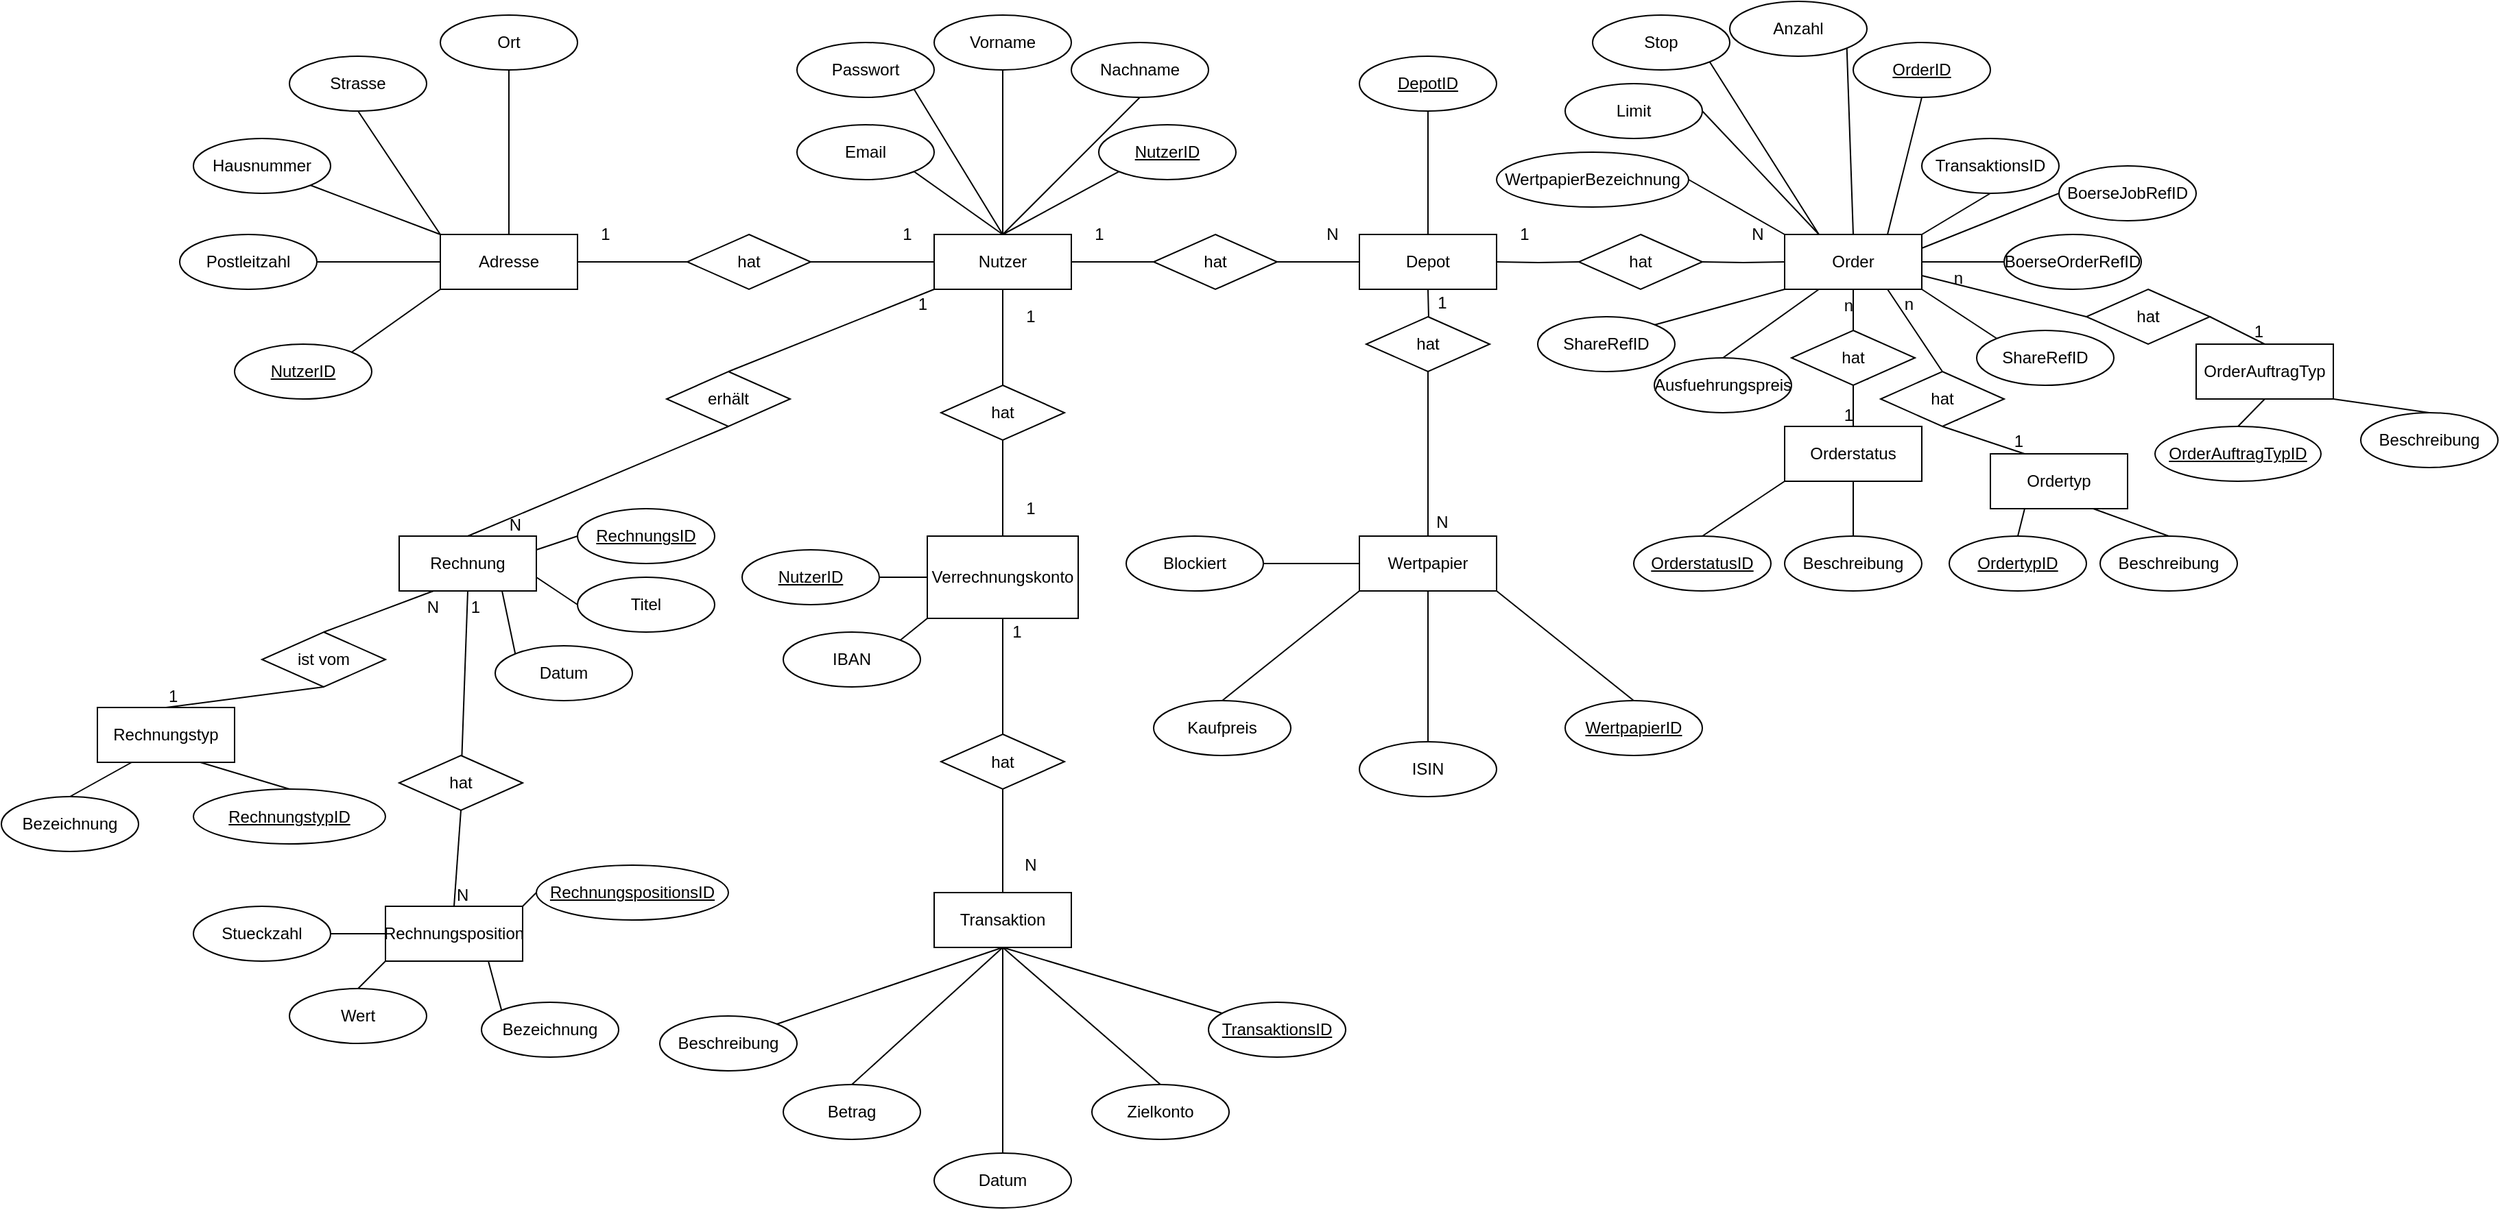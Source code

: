 <mxfile version="14.5.1" type="device"><diagram id="z1TaLhiYd2x2VahCytOp" name="Seite-2"><mxGraphModel dx="1933" dy="997" grid="1" gridSize="10" guides="1" tooltips="1" connect="1" arrows="1" fold="1" page="1" pageScale="1" pageWidth="827" pageHeight="1169" math="0" shadow="0"><root><mxCell id="-Gpl_r-SFpF1jSAS82y7-0"/><mxCell id="-Gpl_r-SFpF1jSAS82y7-1" parent="-Gpl_r-SFpF1jSAS82y7-0"/><mxCell id="-Gpl_r-SFpF1jSAS82y7-18" style="edgeStyle=orthogonalEdgeStyle;rounded=0;orthogonalLoop=1;jettySize=auto;html=1;entryX=1;entryY=0.5;entryDx=0;entryDy=0;endArrow=none;endFill=0;" parent="-Gpl_r-SFpF1jSAS82y7-1" source="-Gpl_r-SFpF1jSAS82y7-2" target="-Gpl_r-SFpF1jSAS82y7-16" edge="1"><mxGeometry relative="1" as="geometry"/></mxCell><mxCell id="-Gpl_r-SFpF1jSAS82y7-30" style="edgeStyle=orthogonalEdgeStyle;rounded=0;orthogonalLoop=1;jettySize=auto;html=1;entryX=0;entryY=0.5;entryDx=0;entryDy=0;endArrow=none;endFill=0;" parent="-Gpl_r-SFpF1jSAS82y7-1" source="-Gpl_r-SFpF1jSAS82y7-2" target="-Gpl_r-SFpF1jSAS82y7-24" edge="1"><mxGeometry relative="1" as="geometry"/></mxCell><mxCell id="-Gpl_r-SFpF1jSAS82y7-46" style="edgeStyle=orthogonalEdgeStyle;rounded=0;orthogonalLoop=1;jettySize=auto;html=1;endArrow=none;endFill=0;" parent="-Gpl_r-SFpF1jSAS82y7-1" source="-Gpl_r-SFpF1jSAS82y7-2" target="-Gpl_r-SFpF1jSAS82y7-45" edge="1"><mxGeometry relative="1" as="geometry"/></mxCell><mxCell id="-Gpl_r-SFpF1jSAS82y7-2" value="Nutzer" style="whiteSpace=wrap;html=1;align=center;" parent="-Gpl_r-SFpF1jSAS82y7-1" vertex="1"><mxGeometry x="230" y="200" width="100" height="40" as="geometry"/></mxCell><mxCell id="-Gpl_r-SFpF1jSAS82y7-3" value="Nachname" style="ellipse;whiteSpace=wrap;html=1;align=center;" parent="-Gpl_r-SFpF1jSAS82y7-1" vertex="1"><mxGeometry x="330" y="60" width="100" height="40" as="geometry"/></mxCell><mxCell id="-Gpl_r-SFpF1jSAS82y7-4" value="Vorname" style="ellipse;whiteSpace=wrap;html=1;align=center;" parent="-Gpl_r-SFpF1jSAS82y7-1" vertex="1"><mxGeometry x="230" y="40" width="100" height="40" as="geometry"/></mxCell><mxCell id="-Gpl_r-SFpF1jSAS82y7-17" value="" style="edgeStyle=orthogonalEdgeStyle;rounded=0;orthogonalLoop=1;jettySize=auto;html=1;endArrow=none;endFill=0;" parent="-Gpl_r-SFpF1jSAS82y7-1" source="-Gpl_r-SFpF1jSAS82y7-5" target="-Gpl_r-SFpF1jSAS82y7-16" edge="1"><mxGeometry relative="1" as="geometry"/></mxCell><mxCell id="-Gpl_r-SFpF1jSAS82y7-5" value="Adresse" style="whiteSpace=wrap;html=1;align=center;" parent="-Gpl_r-SFpF1jSAS82y7-1" vertex="1"><mxGeometry x="-130" y="200" width="100" height="40" as="geometry"/></mxCell><mxCell id="-Gpl_r-SFpF1jSAS82y7-6" value="Ort" style="ellipse;whiteSpace=wrap;html=1;align=center;" parent="-Gpl_r-SFpF1jSAS82y7-1" vertex="1"><mxGeometry x="-130" y="40" width="100" height="40" as="geometry"/></mxCell><mxCell id="-Gpl_r-SFpF1jSAS82y7-7" value="Strasse" style="ellipse;whiteSpace=wrap;html=1;align=center;" parent="-Gpl_r-SFpF1jSAS82y7-1" vertex="1"><mxGeometry x="-240" y="70" width="100" height="40" as="geometry"/></mxCell><mxCell id="-Gpl_r-SFpF1jSAS82y7-8" value="Hausnummer" style="ellipse;whiteSpace=wrap;html=1;align=center;" parent="-Gpl_r-SFpF1jSAS82y7-1" vertex="1"><mxGeometry x="-310" y="130" width="100" height="40" as="geometry"/></mxCell><mxCell id="-Gpl_r-SFpF1jSAS82y7-9" value="Postleitzahl" style="ellipse;whiteSpace=wrap;html=1;align=center;" parent="-Gpl_r-SFpF1jSAS82y7-1" vertex="1"><mxGeometry x="-320" y="200" width="100" height="40" as="geometry"/></mxCell><mxCell id="-Gpl_r-SFpF1jSAS82y7-16" value="hat" style="shape=rhombus;perimeter=rhombusPerimeter;whiteSpace=wrap;html=1;align=center;" parent="-Gpl_r-SFpF1jSAS82y7-1" vertex="1"><mxGeometry x="50" y="200" width="90" height="40" as="geometry"/></mxCell><mxCell id="-Gpl_r-SFpF1jSAS82y7-20" value="1" style="text;html=1;align=center;verticalAlign=middle;resizable=0;points=[];autosize=1;" parent="-Gpl_r-SFpF1jSAS82y7-1" vertex="1"><mxGeometry x="-20" y="190" width="20" height="20" as="geometry"/></mxCell><mxCell id="-Gpl_r-SFpF1jSAS82y7-22" value="1" style="text;html=1;align=center;verticalAlign=middle;resizable=0;points=[];autosize=1;" parent="-Gpl_r-SFpF1jSAS82y7-1" vertex="1"><mxGeometry x="200" y="190" width="20" height="20" as="geometry"/></mxCell><mxCell id="-Gpl_r-SFpF1jSAS82y7-26" style="edgeStyle=orthogonalEdgeStyle;rounded=0;orthogonalLoop=1;jettySize=auto;html=1;entryX=1;entryY=0.5;entryDx=0;entryDy=0;endArrow=none;endFill=0;" parent="-Gpl_r-SFpF1jSAS82y7-1" source="-Gpl_r-SFpF1jSAS82y7-23" target="-Gpl_r-SFpF1jSAS82y7-24" edge="1"><mxGeometry relative="1" as="geometry"/></mxCell><mxCell id="-Gpl_r-SFpF1jSAS82y7-23" value="Depot" style="whiteSpace=wrap;html=1;align=center;" parent="-Gpl_r-SFpF1jSAS82y7-1" vertex="1"><mxGeometry x="540" y="200" width="100" height="40" as="geometry"/></mxCell><mxCell id="-Gpl_r-SFpF1jSAS82y7-24" value="hat" style="shape=rhombus;perimeter=rhombusPerimeter;whiteSpace=wrap;html=1;align=center;" parent="-Gpl_r-SFpF1jSAS82y7-1" vertex="1"><mxGeometry x="390" y="200" width="90" height="40" as="geometry"/></mxCell><mxCell id="-Gpl_r-SFpF1jSAS82y7-27" value="1" style="text;html=1;align=center;verticalAlign=middle;resizable=0;points=[];autosize=1;" parent="-Gpl_r-SFpF1jSAS82y7-1" vertex="1"><mxGeometry x="340" y="190" width="20" height="20" as="geometry"/></mxCell><mxCell id="-Gpl_r-SFpF1jSAS82y7-29" value="N" style="text;html=1;align=center;verticalAlign=middle;resizable=0;points=[];autosize=1;" parent="-Gpl_r-SFpF1jSAS82y7-1" vertex="1"><mxGeometry x="510" y="190" width="20" height="20" as="geometry"/></mxCell><mxCell id="-Gpl_r-SFpF1jSAS82y7-33" value="Wertpapier" style="whiteSpace=wrap;html=1;align=center;" parent="-Gpl_r-SFpF1jSAS82y7-1" vertex="1"><mxGeometry x="540" y="420" width="100" height="40" as="geometry"/></mxCell><mxCell id="-Gpl_r-SFpF1jSAS82y7-39" value="ISIN" style="ellipse;whiteSpace=wrap;html=1;align=center;" parent="-Gpl_r-SFpF1jSAS82y7-1" vertex="1"><mxGeometry x="540" y="570" width="100" height="40" as="geometry"/></mxCell><mxCell id="-Gpl_r-SFpF1jSAS82y7-47" style="edgeStyle=orthogonalEdgeStyle;rounded=0;orthogonalLoop=1;jettySize=auto;html=1;entryX=0.5;entryY=1;entryDx=0;entryDy=0;endArrow=none;endFill=0;" parent="-Gpl_r-SFpF1jSAS82y7-1" source="-Gpl_r-SFpF1jSAS82y7-44" target="-Gpl_r-SFpF1jSAS82y7-45" edge="1"><mxGeometry relative="1" as="geometry"/></mxCell><mxCell id="-Gpl_r-SFpF1jSAS82y7-58" style="edgeStyle=orthogonalEdgeStyle;rounded=0;orthogonalLoop=1;jettySize=auto;html=1;entryX=0.5;entryY=0;entryDx=0;entryDy=0;endArrow=none;endFill=0;" parent="-Gpl_r-SFpF1jSAS82y7-1" source="-Gpl_r-SFpF1jSAS82y7-44" target="-Gpl_r-SFpF1jSAS82y7-56" edge="1"><mxGeometry relative="1" as="geometry"/></mxCell><mxCell id="-Gpl_r-SFpF1jSAS82y7-44" value="Verrechnungskonto" style="whiteSpace=wrap;html=1;align=center;" parent="-Gpl_r-SFpF1jSAS82y7-1" vertex="1"><mxGeometry x="225" y="420" width="110" height="60" as="geometry"/></mxCell><mxCell id="-Gpl_r-SFpF1jSAS82y7-45" value="hat" style="shape=rhombus;perimeter=rhombusPerimeter;whiteSpace=wrap;html=1;align=center;" parent="-Gpl_r-SFpF1jSAS82y7-1" vertex="1"><mxGeometry x="235" y="310" width="90" height="40" as="geometry"/></mxCell><mxCell id="-Gpl_r-SFpF1jSAS82y7-48" value="1" style="text;html=1;align=center;verticalAlign=middle;resizable=0;points=[];autosize=1;" parent="-Gpl_r-SFpF1jSAS82y7-1" vertex="1"><mxGeometry x="290" y="250" width="20" height="20" as="geometry"/></mxCell><mxCell id="-Gpl_r-SFpF1jSAS82y7-49" value="1" style="text;html=1;align=center;verticalAlign=middle;resizable=0;points=[];autosize=1;" parent="-Gpl_r-SFpF1jSAS82y7-1" vertex="1"><mxGeometry x="290" y="390" width="20" height="20" as="geometry"/></mxCell><mxCell id="-Gpl_r-SFpF1jSAS82y7-59" style="edgeStyle=orthogonalEdgeStyle;rounded=0;orthogonalLoop=1;jettySize=auto;html=1;entryX=0.5;entryY=1;entryDx=0;entryDy=0;endArrow=none;endFill=0;" parent="-Gpl_r-SFpF1jSAS82y7-1" source="-Gpl_r-SFpF1jSAS82y7-55" target="-Gpl_r-SFpF1jSAS82y7-56" edge="1"><mxGeometry relative="1" as="geometry"/></mxCell><mxCell id="-Gpl_r-SFpF1jSAS82y7-55" value="Transaktion" style="whiteSpace=wrap;html=1;align=center;" parent="-Gpl_r-SFpF1jSAS82y7-1" vertex="1"><mxGeometry x="230" y="680" width="100" height="40" as="geometry"/></mxCell><mxCell id="-Gpl_r-SFpF1jSAS82y7-56" value="hat" style="shape=rhombus;perimeter=rhombusPerimeter;whiteSpace=wrap;html=1;align=center;" parent="-Gpl_r-SFpF1jSAS82y7-1" vertex="1"><mxGeometry x="235" y="564.5" width="90" height="40" as="geometry"/></mxCell><mxCell id="-Gpl_r-SFpF1jSAS82y7-60" value="1" style="text;html=1;align=center;verticalAlign=middle;resizable=0;points=[];autosize=1;" parent="-Gpl_r-SFpF1jSAS82y7-1" vertex="1"><mxGeometry x="280" y="480" width="20" height="20" as="geometry"/></mxCell><mxCell id="-Gpl_r-SFpF1jSAS82y7-61" value="N" style="text;html=1;align=center;verticalAlign=middle;resizable=0;points=[];autosize=1;" parent="-Gpl_r-SFpF1jSAS82y7-1" vertex="1"><mxGeometry x="290" y="650" width="20" height="20" as="geometry"/></mxCell><mxCell id="-Gpl_r-SFpF1jSAS82y7-62" value="Betrag" style="ellipse;whiteSpace=wrap;html=1;align=center;" parent="-Gpl_r-SFpF1jSAS82y7-1" vertex="1"><mxGeometry x="120" y="820" width="100" height="40" as="geometry"/></mxCell><mxCell id="-Gpl_r-SFpF1jSAS82y7-63" value="Datum" style="ellipse;whiteSpace=wrap;html=1;align=center;" parent="-Gpl_r-SFpF1jSAS82y7-1" vertex="1"><mxGeometry x="230" y="870" width="100" height="40" as="geometry"/></mxCell><mxCell id="-Gpl_r-SFpF1jSAS82y7-64" value="Zielkonto" style="ellipse;whiteSpace=wrap;html=1;align=center;" parent="-Gpl_r-SFpF1jSAS82y7-1" vertex="1"><mxGeometry x="345" y="820" width="100" height="40" as="geometry"/></mxCell><mxCell id="-Gpl_r-SFpF1jSAS82y7-65" value="Beschreibung" style="ellipse;whiteSpace=wrap;html=1;align=center;" parent="-Gpl_r-SFpF1jSAS82y7-1" vertex="1"><mxGeometry x="30" y="770" width="100" height="40" as="geometry"/></mxCell><mxCell id="-Gpl_r-SFpF1jSAS82y7-70" value="NutzerID" style="ellipse;whiteSpace=wrap;html=1;align=center;fontStyle=4;" parent="-Gpl_r-SFpF1jSAS82y7-1" vertex="1"><mxGeometry x="-280" y="280" width="100" height="40" as="geometry"/></mxCell><mxCell id="-Gpl_r-SFpF1jSAS82y7-72" value="NutzerID" style="ellipse;whiteSpace=wrap;html=1;align=center;fontStyle=4;" parent="-Gpl_r-SFpF1jSAS82y7-1" vertex="1"><mxGeometry x="350" y="120" width="100" height="40" as="geometry"/></mxCell><mxCell id="-Gpl_r-SFpF1jSAS82y7-74" value="DepotID" style="ellipse;whiteSpace=wrap;html=1;align=center;fontStyle=4;" parent="-Gpl_r-SFpF1jSAS82y7-1" vertex="1"><mxGeometry x="540" y="70" width="100" height="40" as="geometry"/></mxCell><mxCell id="-Gpl_r-SFpF1jSAS82y7-77" value="WertpapierID" style="ellipse;whiteSpace=wrap;html=1;align=center;fontStyle=4;" parent="-Gpl_r-SFpF1jSAS82y7-1" vertex="1"><mxGeometry x="690" y="540" width="100" height="40" as="geometry"/></mxCell><mxCell id="-Gpl_r-SFpF1jSAS82y7-80" value="NutzerID" style="ellipse;whiteSpace=wrap;html=1;align=center;fontStyle=4;" parent="-Gpl_r-SFpF1jSAS82y7-1" vertex="1"><mxGeometry x="90" y="430" width="100" height="40" as="geometry"/></mxCell><mxCell id="-Gpl_r-SFpF1jSAS82y7-82" value="TransaktionsID" style="ellipse;whiteSpace=wrap;html=1;align=center;fontStyle=4;" parent="-Gpl_r-SFpF1jSAS82y7-1" vertex="1"><mxGeometry x="430" y="760" width="100" height="40" as="geometry"/></mxCell><mxCell id="-Gpl_r-SFpF1jSAS82y7-85" value="" style="endArrow=none;html=1;entryX=0.5;entryY=1;entryDx=0;entryDy=0;exitX=0.5;exitY=0;exitDx=0;exitDy=0;" parent="-Gpl_r-SFpF1jSAS82y7-1" source="-Gpl_r-SFpF1jSAS82y7-5" target="-Gpl_r-SFpF1jSAS82y7-6" edge="1"><mxGeometry width="50" height="50" relative="1" as="geometry"><mxPoint x="-100" y="160" as="sourcePoint"/><mxPoint x="-50" y="110" as="targetPoint"/></mxGeometry></mxCell><mxCell id="-Gpl_r-SFpF1jSAS82y7-86" value="" style="endArrow=none;html=1;entryX=0.5;entryY=1;entryDx=0;entryDy=0;exitX=0;exitY=0;exitDx=0;exitDy=0;" parent="-Gpl_r-SFpF1jSAS82y7-1" source="-Gpl_r-SFpF1jSAS82y7-5" target="-Gpl_r-SFpF1jSAS82y7-7" edge="1"><mxGeometry width="50" height="50" relative="1" as="geometry"><mxPoint x="-160" y="250" as="sourcePoint"/><mxPoint x="-160" y="130" as="targetPoint"/></mxGeometry></mxCell><mxCell id="-Gpl_r-SFpF1jSAS82y7-87" value="" style="endArrow=none;html=1;entryX=1;entryY=1;entryDx=0;entryDy=0;exitX=0;exitY=0;exitDx=0;exitDy=0;" parent="-Gpl_r-SFpF1jSAS82y7-1" source="-Gpl_r-SFpF1jSAS82y7-5" target="-Gpl_r-SFpF1jSAS82y7-8" edge="1"><mxGeometry width="50" height="50" relative="1" as="geometry"><mxPoint x="-60" y="220" as="sourcePoint"/><mxPoint x="-60" y="100" as="targetPoint"/></mxGeometry></mxCell><mxCell id="-Gpl_r-SFpF1jSAS82y7-88" value="" style="endArrow=none;html=1;entryX=1;entryY=0.5;entryDx=0;entryDy=0;exitX=0;exitY=0.5;exitDx=0;exitDy=0;" parent="-Gpl_r-SFpF1jSAS82y7-1" source="-Gpl_r-SFpF1jSAS82y7-5" target="-Gpl_r-SFpF1jSAS82y7-9" edge="1"><mxGeometry width="50" height="50" relative="1" as="geometry"><mxPoint x="-50" y="230" as="sourcePoint"/><mxPoint x="-50" y="110" as="targetPoint"/></mxGeometry></mxCell><mxCell id="-Gpl_r-SFpF1jSAS82y7-89" value="" style="endArrow=none;html=1;entryX=1;entryY=0;entryDx=0;entryDy=0;exitX=0;exitY=1;exitDx=0;exitDy=0;" parent="-Gpl_r-SFpF1jSAS82y7-1" source="-Gpl_r-SFpF1jSAS82y7-5" target="-Gpl_r-SFpF1jSAS82y7-70" edge="1"><mxGeometry width="50" height="50" relative="1" as="geometry"><mxPoint x="-40" y="240" as="sourcePoint"/><mxPoint x="-40" y="120" as="targetPoint"/></mxGeometry></mxCell><mxCell id="-Gpl_r-SFpF1jSAS82y7-90" value="" style="endArrow=none;html=1;entryX=0.5;entryY=1;entryDx=0;entryDy=0;exitX=0.5;exitY=0;exitDx=0;exitDy=0;" parent="-Gpl_r-SFpF1jSAS82y7-1" source="-Gpl_r-SFpF1jSAS82y7-2" target="-Gpl_r-SFpF1jSAS82y7-3" edge="1"><mxGeometry width="50" height="50" relative="1" as="geometry"><mxPoint x="250" y="180" as="sourcePoint"/><mxPoint x="289.41" y="150" as="targetPoint"/></mxGeometry></mxCell><mxCell id="-Gpl_r-SFpF1jSAS82y7-91" value="" style="endArrow=none;html=1;entryX=0;entryY=1;entryDx=0;entryDy=0;exitX=0.5;exitY=0;exitDx=0;exitDy=0;" parent="-Gpl_r-SFpF1jSAS82y7-1" source="-Gpl_r-SFpF1jSAS82y7-2" target="-Gpl_r-SFpF1jSAS82y7-72" edge="1"><mxGeometry width="50" height="50" relative="1" as="geometry"><mxPoint x="-20" y="260" as="sourcePoint"/><mxPoint x="-20" y="140" as="targetPoint"/></mxGeometry></mxCell><mxCell id="-Gpl_r-SFpF1jSAS82y7-92" value="" style="endArrow=none;html=1;entryX=0.5;entryY=1;entryDx=0;entryDy=0;exitX=0.5;exitY=0;exitDx=0;exitDy=0;" parent="-Gpl_r-SFpF1jSAS82y7-1" source="-Gpl_r-SFpF1jSAS82y7-2" target="-Gpl_r-SFpF1jSAS82y7-4" edge="1"><mxGeometry width="50" height="50" relative="1" as="geometry"><mxPoint x="-10" y="270" as="sourcePoint"/><mxPoint x="-10" y="150" as="targetPoint"/></mxGeometry></mxCell><mxCell id="-Gpl_r-SFpF1jSAS82y7-93" value="" style="endArrow=none;html=1;entryX=0.5;entryY=1;entryDx=0;entryDy=0;" parent="-Gpl_r-SFpF1jSAS82y7-1" source="-Gpl_r-SFpF1jSAS82y7-23" target="-Gpl_r-SFpF1jSAS82y7-74" edge="1"><mxGeometry width="50" height="50" relative="1" as="geometry"><mxPoint y="280" as="sourcePoint"/><mxPoint y="160" as="targetPoint"/></mxGeometry></mxCell><mxCell id="-Gpl_r-SFpF1jSAS82y7-94" value="" style="endArrow=none;html=1;entryX=1;entryY=0.5;entryDx=0;entryDy=0;exitX=0;exitY=0.5;exitDx=0;exitDy=0;" parent="-Gpl_r-SFpF1jSAS82y7-1" source="-Gpl_r-SFpF1jSAS82y7-44" target="-Gpl_r-SFpF1jSAS82y7-80" edge="1"><mxGeometry width="50" height="50" relative="1" as="geometry"><mxPoint x="10" y="290" as="sourcePoint"/><mxPoint x="10" y="170" as="targetPoint"/></mxGeometry></mxCell><mxCell id="-Gpl_r-SFpF1jSAS82y7-95" value="" style="endArrow=none;html=1;entryX=0.5;entryY=1;entryDx=0;entryDy=0;exitX=0.5;exitY=0;exitDx=0;exitDy=0;" parent="-Gpl_r-SFpF1jSAS82y7-1" source="-Gpl_r-SFpF1jSAS82y7-39" target="-Gpl_r-SFpF1jSAS82y7-33" edge="1"><mxGeometry width="50" height="50" relative="1" as="geometry"><mxPoint x="599.41" y="750" as="sourcePoint"/><mxPoint x="599.41" y="630" as="targetPoint"/></mxGeometry></mxCell><mxCell id="-Gpl_r-SFpF1jSAS82y7-96" value="" style="endArrow=none;html=1;entryX=1;entryY=1;entryDx=0;entryDy=0;exitX=0.5;exitY=0;exitDx=0;exitDy=0;" parent="-Gpl_r-SFpF1jSAS82y7-1" source="-Gpl_r-SFpF1jSAS82y7-77" target="-Gpl_r-SFpF1jSAS82y7-33" edge="1"><mxGeometry width="50" height="50" relative="1" as="geometry"><mxPoint x="505" y="540" as="sourcePoint"/><mxPoint x="600" y="470" as="targetPoint"/></mxGeometry></mxCell><mxCell id="-Gpl_r-SFpF1jSAS82y7-97" value="" style="endArrow=none;html=1;entryX=0.5;entryY=1;entryDx=0;entryDy=0;exitX=1;exitY=0;exitDx=0;exitDy=0;" parent="-Gpl_r-SFpF1jSAS82y7-1" source="-Gpl_r-SFpF1jSAS82y7-65" target="-Gpl_r-SFpF1jSAS82y7-55" edge="1"><mxGeometry width="50" height="50" relative="1" as="geometry"><mxPoint x="162.5" y="800" as="sourcePoint"/><mxPoint x="257.5" y="730" as="targetPoint"/></mxGeometry></mxCell><mxCell id="-Gpl_r-SFpF1jSAS82y7-98" value="" style="endArrow=none;html=1;entryX=0.5;entryY=1;entryDx=0;entryDy=0;exitX=0.5;exitY=0;exitDx=0;exitDy=0;" parent="-Gpl_r-SFpF1jSAS82y7-1" source="-Gpl_r-SFpF1jSAS82y7-62" target="-Gpl_r-SFpF1jSAS82y7-55" edge="1"><mxGeometry width="50" height="50" relative="1" as="geometry"><mxPoint x="125.146" y="785.774" as="sourcePoint"/><mxPoint x="265" y="730" as="targetPoint"/></mxGeometry></mxCell><mxCell id="-Gpl_r-SFpF1jSAS82y7-99" value="" style="endArrow=none;html=1;entryX=0.5;entryY=1;entryDx=0;entryDy=0;exitX=0.5;exitY=0;exitDx=0;exitDy=0;" parent="-Gpl_r-SFpF1jSAS82y7-1" source="-Gpl_r-SFpF1jSAS82y7-63" target="-Gpl_r-SFpF1jSAS82y7-55" edge="1"><mxGeometry width="50" height="50" relative="1" as="geometry"><mxPoint x="135.146" y="795.774" as="sourcePoint"/><mxPoint x="275" y="740" as="targetPoint"/></mxGeometry></mxCell><mxCell id="-Gpl_r-SFpF1jSAS82y7-100" value="" style="endArrow=none;html=1;entryX=0.5;entryY=1;entryDx=0;entryDy=0;exitX=0.5;exitY=0;exitDx=0;exitDy=0;" parent="-Gpl_r-SFpF1jSAS82y7-1" source="-Gpl_r-SFpF1jSAS82y7-64" target="-Gpl_r-SFpF1jSAS82y7-55" edge="1"><mxGeometry width="50" height="50" relative="1" as="geometry"><mxPoint x="145.146" y="805.774" as="sourcePoint"/><mxPoint x="285" y="750" as="targetPoint"/></mxGeometry></mxCell><mxCell id="-Gpl_r-SFpF1jSAS82y7-101" value="" style="endArrow=none;html=1;entryX=0.5;entryY=1;entryDx=0;entryDy=0;" parent="-Gpl_r-SFpF1jSAS82y7-1" source="-Gpl_r-SFpF1jSAS82y7-82" target="-Gpl_r-SFpF1jSAS82y7-55" edge="1"><mxGeometry width="50" height="50" relative="1" as="geometry"><mxPoint x="155.146" y="815.774" as="sourcePoint"/><mxPoint x="295" y="760" as="targetPoint"/></mxGeometry></mxCell><mxCell id="-Gpl_r-SFpF1jSAS82y7-103" value="Passwort" style="ellipse;whiteSpace=wrap;html=1;align=center;" parent="-Gpl_r-SFpF1jSAS82y7-1" vertex="1"><mxGeometry x="130" y="60" width="100" height="40" as="geometry"/></mxCell><mxCell id="-Gpl_r-SFpF1jSAS82y7-105" value="Email" style="ellipse;whiteSpace=wrap;html=1;align=center;" parent="-Gpl_r-SFpF1jSAS82y7-1" vertex="1"><mxGeometry x="130" y="120" width="100" height="40" as="geometry"/></mxCell><mxCell id="-Gpl_r-SFpF1jSAS82y7-106" value="" style="endArrow=none;html=1;entryX=1;entryY=1;entryDx=0;entryDy=0;exitX=0.5;exitY=0;exitDx=0;exitDy=0;" parent="-Gpl_r-SFpF1jSAS82y7-1" source="-Gpl_r-SFpF1jSAS82y7-2" target="-Gpl_r-SFpF1jSAS82y7-103" edge="1"><mxGeometry width="50" height="50" relative="1" as="geometry"><mxPoint x="290.0" y="210" as="sourcePoint"/><mxPoint x="260.0" y="100.0" as="targetPoint"/></mxGeometry></mxCell><mxCell id="-Gpl_r-SFpF1jSAS82y7-107" value="" style="endArrow=none;html=1;entryX=1;entryY=1;entryDx=0;entryDy=0;exitX=0.5;exitY=0;exitDx=0;exitDy=0;" parent="-Gpl_r-SFpF1jSAS82y7-1" source="-Gpl_r-SFpF1jSAS82y7-2" target="-Gpl_r-SFpF1jSAS82y7-105" edge="1"><mxGeometry width="50" height="50" relative="1" as="geometry"><mxPoint x="300.0" y="220" as="sourcePoint"/><mxPoint x="270.0" y="110.0" as="targetPoint"/></mxGeometry></mxCell><mxCell id="QxEyYghQcR16gTLxZDp6-0" value="IBAN" style="ellipse;whiteSpace=wrap;html=1;align=center;" parent="-Gpl_r-SFpF1jSAS82y7-1" vertex="1"><mxGeometry x="120" y="490" width="100" height="40" as="geometry"/></mxCell><mxCell id="QxEyYghQcR16gTLxZDp6-1" value="" style="endArrow=none;html=1;entryX=1;entryY=0;entryDx=0;entryDy=0;exitX=0;exitY=1;exitDx=0;exitDy=0;" parent="-Gpl_r-SFpF1jSAS82y7-1" source="-Gpl_r-SFpF1jSAS82y7-44" target="QxEyYghQcR16gTLxZDp6-0" edge="1"><mxGeometry width="50" height="50" relative="1" as="geometry"><mxPoint x="235" y="460" as="sourcePoint"/><mxPoint x="140" y="460" as="targetPoint"/></mxGeometry></mxCell><mxCell id="yHzfVJhEALBxC3SjpDPj-1" value="Kaufpreis" style="ellipse;whiteSpace=wrap;html=1;align=center;" parent="-Gpl_r-SFpF1jSAS82y7-1" vertex="1"><mxGeometry x="390" y="540" width="100" height="40" as="geometry"/></mxCell><mxCell id="yHzfVJhEALBxC3SjpDPj-2" value="" style="endArrow=none;html=1;entryX=0.5;entryY=0;entryDx=0;entryDy=0;exitX=0;exitY=1;exitDx=0;exitDy=0;" parent="-Gpl_r-SFpF1jSAS82y7-1" source="-Gpl_r-SFpF1jSAS82y7-33" target="yHzfVJhEALBxC3SjpDPj-1" edge="1"><mxGeometry width="50" height="50" relative="1" as="geometry"><mxPoint x="645" y="340" as="sourcePoint"/><mxPoint x="690" y="300" as="targetPoint"/></mxGeometry></mxCell><mxCell id="yHzfVJhEALBxC3SjpDPj-3" style="edgeStyle=orthogonalEdgeStyle;rounded=0;orthogonalLoop=1;jettySize=auto;html=1;endArrow=none;endFill=0;" parent="-Gpl_r-SFpF1jSAS82y7-1" target="yHzfVJhEALBxC3SjpDPj-5" edge="1"><mxGeometry relative="1" as="geometry"><mxPoint x="590" y="240" as="sourcePoint"/></mxGeometry></mxCell><mxCell id="yHzfVJhEALBxC3SjpDPj-4" style="edgeStyle=orthogonalEdgeStyle;rounded=0;orthogonalLoop=1;jettySize=auto;html=1;entryX=0.5;entryY=1;entryDx=0;entryDy=0;endArrow=none;endFill=0;exitX=0.5;exitY=0;exitDx=0;exitDy=0;" parent="-Gpl_r-SFpF1jSAS82y7-1" source="-Gpl_r-SFpF1jSAS82y7-33" target="yHzfVJhEALBxC3SjpDPj-5" edge="1"><mxGeometry relative="1" as="geometry"><mxPoint x="570" y="400" as="sourcePoint"/></mxGeometry></mxCell><mxCell id="yHzfVJhEALBxC3SjpDPj-5" value="hat" style="shape=rhombus;perimeter=rhombusPerimeter;whiteSpace=wrap;html=1;align=center;" parent="-Gpl_r-SFpF1jSAS82y7-1" vertex="1"><mxGeometry x="545" y="260" width="90" height="40" as="geometry"/></mxCell><mxCell id="yHzfVJhEALBxC3SjpDPj-6" value="1" style="text;html=1;align=center;verticalAlign=middle;resizable=0;points=[];autosize=1;" parent="-Gpl_r-SFpF1jSAS82y7-1" vertex="1"><mxGeometry x="590" y="240" width="20" height="20" as="geometry"/></mxCell><mxCell id="yHzfVJhEALBxC3SjpDPj-7" value="N" style="text;html=1;align=center;verticalAlign=middle;resizable=0;points=[];autosize=1;" parent="-Gpl_r-SFpF1jSAS82y7-1" vertex="1"><mxGeometry x="590" y="400" width="20" height="20" as="geometry"/></mxCell><mxCell id="g-iL4wHZ08M7WC4TQote-2" value="Order" style="whiteSpace=wrap;html=1;align=center;" parent="-Gpl_r-SFpF1jSAS82y7-1" vertex="1"><mxGeometry x="850" y="200" width="100" height="40" as="geometry"/></mxCell><mxCell id="g-iL4wHZ08M7WC4TQote-3" style="edgeStyle=orthogonalEdgeStyle;rounded=0;orthogonalLoop=1;jettySize=auto;html=1;entryX=0;entryY=0.5;entryDx=0;entryDy=0;endArrow=none;endFill=0;" parent="-Gpl_r-SFpF1jSAS82y7-1" target="g-iL4wHZ08M7WC4TQote-5" edge="1"><mxGeometry relative="1" as="geometry"><mxPoint x="640" y="220" as="sourcePoint"/></mxGeometry></mxCell><mxCell id="g-iL4wHZ08M7WC4TQote-4" style="edgeStyle=orthogonalEdgeStyle;rounded=0;orthogonalLoop=1;jettySize=auto;html=1;entryX=1;entryY=0.5;entryDx=0;entryDy=0;endArrow=none;endFill=0;" parent="-Gpl_r-SFpF1jSAS82y7-1" target="g-iL4wHZ08M7WC4TQote-5" edge="1"><mxGeometry relative="1" as="geometry"><mxPoint x="850" y="220" as="sourcePoint"/></mxGeometry></mxCell><mxCell id="g-iL4wHZ08M7WC4TQote-5" value="hat" style="shape=rhombus;perimeter=rhombusPerimeter;whiteSpace=wrap;html=1;align=center;" parent="-Gpl_r-SFpF1jSAS82y7-1" vertex="1"><mxGeometry x="700" y="200" width="90" height="40" as="geometry"/></mxCell><mxCell id="g-iL4wHZ08M7WC4TQote-6" value="1" style="text;html=1;align=center;verticalAlign=middle;resizable=0;points=[];autosize=1;" parent="-Gpl_r-SFpF1jSAS82y7-1" vertex="1"><mxGeometry x="650" y="190" width="20" height="20" as="geometry"/></mxCell><mxCell id="g-iL4wHZ08M7WC4TQote-7" value="N" style="text;html=1;align=center;verticalAlign=middle;resizable=0;points=[];autosize=1;" parent="-Gpl_r-SFpF1jSAS82y7-1" vertex="1"><mxGeometry x="820" y="190" width="20" height="20" as="geometry"/></mxCell><mxCell id="g-iL4wHZ08M7WC4TQote-8" value="OrderID" style="ellipse;whiteSpace=wrap;html=1;align=center;fontStyle=4;" parent="-Gpl_r-SFpF1jSAS82y7-1" vertex="1"><mxGeometry x="900" y="60" width="100" height="40" as="geometry"/></mxCell><mxCell id="g-iL4wHZ08M7WC4TQote-9" value="" style="endArrow=none;html=1;entryX=0.5;entryY=1;entryDx=0;entryDy=0;exitX=0.75;exitY=0;exitDx=0;exitDy=0;" parent="-Gpl_r-SFpF1jSAS82y7-1" source="g-iL4wHZ08M7WC4TQote-2" target="g-iL4wHZ08M7WC4TQote-8" edge="1"><mxGeometry width="50" height="50" relative="1" as="geometry"><mxPoint x="600" y="210" as="sourcePoint"/><mxPoint x="600" y="120" as="targetPoint"/></mxGeometry></mxCell><mxCell id="g-iL4wHZ08M7WC4TQote-12" value="TransaktionsID" style="ellipse;whiteSpace=wrap;html=1;align=center;" parent="-Gpl_r-SFpF1jSAS82y7-1" vertex="1"><mxGeometry x="950" y="130" width="100" height="40" as="geometry"/></mxCell><mxCell id="g-iL4wHZ08M7WC4TQote-13" value="" style="endArrow=none;html=1;entryX=0.5;entryY=1;entryDx=0;entryDy=0;exitX=1;exitY=0;exitDx=0;exitDy=0;" parent="-Gpl_r-SFpF1jSAS82y7-1" source="g-iL4wHZ08M7WC4TQote-2" target="g-iL4wHZ08M7WC4TQote-12" edge="1"><mxGeometry width="50" height="50" relative="1" as="geometry"><mxPoint x="885" y="210" as="sourcePoint"/><mxPoint x="870" y="170" as="targetPoint"/></mxGeometry></mxCell><mxCell id="g-iL4wHZ08M7WC4TQote-14" value="BoerseOrderRefID" style="ellipse;whiteSpace=wrap;html=1;align=center;" parent="-Gpl_r-SFpF1jSAS82y7-1" vertex="1"><mxGeometry x="1010" y="200" width="100" height="40" as="geometry"/></mxCell><mxCell id="g-iL4wHZ08M7WC4TQote-15" value="" style="endArrow=none;html=1;entryX=0;entryY=0.5;entryDx=0;entryDy=0;exitX=1;exitY=0.5;exitDx=0;exitDy=0;" parent="-Gpl_r-SFpF1jSAS82y7-1" source="g-iL4wHZ08M7WC4TQote-2" target="g-iL4wHZ08M7WC4TQote-14" edge="1"><mxGeometry width="50" height="50" relative="1" as="geometry"><mxPoint x="960" y="210" as="sourcePoint"/><mxPoint x="1010" y="180" as="targetPoint"/></mxGeometry></mxCell><mxCell id="g-iL4wHZ08M7WC4TQote-16" value="Orderstatus" style="whiteSpace=wrap;html=1;align=center;" parent="-Gpl_r-SFpF1jSAS82y7-1" vertex="1"><mxGeometry x="850" y="340" width="100" height="40" as="geometry"/></mxCell><mxCell id="g-iL4wHZ08M7WC4TQote-18" value="" style="endArrow=none;html=1;rounded=0;entryX=0.5;entryY=0;entryDx=0;entryDy=0;exitX=0.5;exitY=1;exitDx=0;exitDy=0;" parent="-Gpl_r-SFpF1jSAS82y7-1" source="g-iL4wHZ08M7WC4TQote-17" target="g-iL4wHZ08M7WC4TQote-16" edge="1"><mxGeometry relative="1" as="geometry"><mxPoint x="570" y="320" as="sourcePoint"/><mxPoint x="730" y="320" as="targetPoint"/></mxGeometry></mxCell><mxCell id="g-iL4wHZ08M7WC4TQote-19" value="M" style="resizable=0;html=1;align=left;verticalAlign=bottom;" parent="g-iL4wHZ08M7WC4TQote-18" connectable="0" vertex="1"><mxGeometry x="-1" relative="1" as="geometry"/></mxCell><mxCell id="g-iL4wHZ08M7WC4TQote-20" value="1" style="resizable=0;html=1;align=right;verticalAlign=bottom;" parent="g-iL4wHZ08M7WC4TQote-18" connectable="0" vertex="1"><mxGeometry x="1" relative="1" as="geometry"/></mxCell><mxCell id="g-iL4wHZ08M7WC4TQote-17" value="hat" style="shape=rhombus;perimeter=rhombusPerimeter;whiteSpace=wrap;html=1;align=center;" parent="-Gpl_r-SFpF1jSAS82y7-1" vertex="1"><mxGeometry x="855" y="270" width="90" height="40" as="geometry"/></mxCell><mxCell id="g-iL4wHZ08M7WC4TQote-21" value="" style="endArrow=none;html=1;rounded=0;entryX=0.5;entryY=0;entryDx=0;entryDy=0;exitX=0.5;exitY=1;exitDx=0;exitDy=0;" parent="-Gpl_r-SFpF1jSAS82y7-1" source="g-iL4wHZ08M7WC4TQote-2" target="g-iL4wHZ08M7WC4TQote-17" edge="1"><mxGeometry relative="1" as="geometry"><mxPoint x="900" y="240" as="sourcePoint"/><mxPoint x="900" y="340" as="targetPoint"/></mxGeometry></mxCell><mxCell id="g-iL4wHZ08M7WC4TQote-23" value="n" style="resizable=0;html=1;align=right;verticalAlign=bottom;" parent="g-iL4wHZ08M7WC4TQote-21" connectable="0" vertex="1"><mxGeometry x="1" relative="1" as="geometry"><mxPoint y="-10" as="offset"/></mxGeometry></mxCell><mxCell id="g-iL4wHZ08M7WC4TQote-24" value="Beschreibung" style="ellipse;whiteSpace=wrap;html=1;align=center;" parent="-Gpl_r-SFpF1jSAS82y7-1" vertex="1"><mxGeometry x="850" y="420" width="100" height="40" as="geometry"/></mxCell><mxCell id="g-iL4wHZ08M7WC4TQote-26" value="" style="endArrow=none;html=1;exitX=0.5;exitY=0;exitDx=0;exitDy=0;" parent="-Gpl_r-SFpF1jSAS82y7-1" source="g-iL4wHZ08M7WC4TQote-24" edge="1"><mxGeometry width="50" height="50" relative="1" as="geometry"><mxPoint x="885" y="210" as="sourcePoint"/><mxPoint x="900" y="380" as="targetPoint"/></mxGeometry></mxCell><mxCell id="g-iL4wHZ08M7WC4TQote-27" value="ShareRefID" style="ellipse;whiteSpace=wrap;html=1;align=center;" parent="-Gpl_r-SFpF1jSAS82y7-1" vertex="1"><mxGeometry x="990" y="270" width="100" height="40" as="geometry"/></mxCell><mxCell id="g-iL4wHZ08M7WC4TQote-28" value="" style="endArrow=none;html=1;entryX=0;entryY=0;entryDx=0;entryDy=0;exitX=1;exitY=1;exitDx=0;exitDy=0;" parent="-Gpl_r-SFpF1jSAS82y7-1" source="g-iL4wHZ08M7WC4TQote-2" target="g-iL4wHZ08M7WC4TQote-27" edge="1"><mxGeometry width="50" height="50" relative="1" as="geometry"><mxPoint x="960" y="230" as="sourcePoint"/><mxPoint x="1020" y="230" as="targetPoint"/></mxGeometry></mxCell><mxCell id="g-iL4wHZ08M7WC4TQote-29" value="Anzahl" style="ellipse;whiteSpace=wrap;html=1;align=center;" parent="-Gpl_r-SFpF1jSAS82y7-1" vertex="1"><mxGeometry x="810" y="30" width="100" height="40" as="geometry"/></mxCell><mxCell id="g-iL4wHZ08M7WC4TQote-30" value="" style="endArrow=none;html=1;entryX=0.5;entryY=0;entryDx=0;entryDy=0;exitX=1;exitY=1;exitDx=0;exitDy=0;" parent="-Gpl_r-SFpF1jSAS82y7-1" source="g-iL4wHZ08M7WC4TQote-29" target="g-iL4wHZ08M7WC4TQote-2" edge="1"><mxGeometry width="50" height="50" relative="1" as="geometry"><mxPoint x="885" y="210" as="sourcePoint"/><mxPoint x="870" y="170" as="targetPoint"/></mxGeometry></mxCell><mxCell id="g-iL4wHZ08M7WC4TQote-31" value="Blockiert" style="ellipse;whiteSpace=wrap;html=1;align=center;" parent="-Gpl_r-SFpF1jSAS82y7-1" vertex="1"><mxGeometry x="370" y="420" width="100" height="40" as="geometry"/></mxCell><mxCell id="g-iL4wHZ08M7WC4TQote-32" value="" style="endArrow=none;html=1;entryX=1;entryY=0.5;entryDx=0;entryDy=0;exitX=0;exitY=0.5;exitDx=0;exitDy=0;" parent="-Gpl_r-SFpF1jSAS82y7-1" source="-Gpl_r-SFpF1jSAS82y7-33" target="g-iL4wHZ08M7WC4TQote-31" edge="1"><mxGeometry width="50" height="50" relative="1" as="geometry"><mxPoint x="550" y="470" as="sourcePoint"/><mxPoint x="450" y="550" as="targetPoint"/></mxGeometry></mxCell><mxCell id="g-iL4wHZ08M7WC4TQote-33" value="Ordertyp" style="whiteSpace=wrap;html=1;align=center;" parent="-Gpl_r-SFpF1jSAS82y7-1" vertex="1"><mxGeometry x="1000" y="360" width="100" height="40" as="geometry"/></mxCell><mxCell id="g-iL4wHZ08M7WC4TQote-34" value="" style="endArrow=none;html=1;rounded=0;entryX=0.25;entryY=0;entryDx=0;entryDy=0;exitX=0.5;exitY=1;exitDx=0;exitDy=0;" parent="-Gpl_r-SFpF1jSAS82y7-1" source="g-iL4wHZ08M7WC4TQote-37" target="g-iL4wHZ08M7WC4TQote-33" edge="1"><mxGeometry relative="1" as="geometry"><mxPoint x="720" y="480" as="sourcePoint"/><mxPoint x="1050" y="500" as="targetPoint"/></mxGeometry></mxCell><mxCell id="g-iL4wHZ08M7WC4TQote-35" value="M" style="resizable=0;html=1;align=left;verticalAlign=bottom;" parent="g-iL4wHZ08M7WC4TQote-34" connectable="0" vertex="1"><mxGeometry x="-1" relative="1" as="geometry"/></mxCell><mxCell id="g-iL4wHZ08M7WC4TQote-36" value="1" style="resizable=0;html=1;align=right;verticalAlign=bottom;" parent="g-iL4wHZ08M7WC4TQote-34" connectable="0" vertex="1"><mxGeometry x="1" relative="1" as="geometry"/></mxCell><mxCell id="g-iL4wHZ08M7WC4TQote-37" value="hat" style="shape=rhombus;perimeter=rhombusPerimeter;whiteSpace=wrap;html=1;align=center;" parent="-Gpl_r-SFpF1jSAS82y7-1" vertex="1"><mxGeometry x="920" y="300" width="90" height="40" as="geometry"/></mxCell><mxCell id="g-iL4wHZ08M7WC4TQote-38" value="" style="endArrow=none;html=1;rounded=0;entryX=0.5;entryY=0;entryDx=0;entryDy=0;exitX=0.75;exitY=1;exitDx=0;exitDy=0;" parent="-Gpl_r-SFpF1jSAS82y7-1" source="g-iL4wHZ08M7WC4TQote-2" target="g-iL4wHZ08M7WC4TQote-37" edge="1"><mxGeometry relative="1" as="geometry"><mxPoint x="1050" y="400" as="sourcePoint"/><mxPoint x="1050" y="500" as="targetPoint"/></mxGeometry></mxCell><mxCell id="g-iL4wHZ08M7WC4TQote-39" value="n" style="resizable=0;html=1;align=right;verticalAlign=bottom;" parent="g-iL4wHZ08M7WC4TQote-38" connectable="0" vertex="1"><mxGeometry x="1" relative="1" as="geometry"><mxPoint x="-19.94" y="-39.91" as="offset"/></mxGeometry></mxCell><mxCell id="g-iL4wHZ08M7WC4TQote-40" value="Beschreibung" style="ellipse;whiteSpace=wrap;html=1;align=center;" parent="-Gpl_r-SFpF1jSAS82y7-1" vertex="1"><mxGeometry x="1080" y="420" width="100" height="40" as="geometry"/></mxCell><mxCell id="g-iL4wHZ08M7WC4TQote-41" value="" style="endArrow=none;html=1;entryX=0.75;entryY=1;entryDx=0;entryDy=0;exitX=0.5;exitY=0;exitDx=0;exitDy=0;" parent="-Gpl_r-SFpF1jSAS82y7-1" source="g-iL4wHZ08M7WC4TQote-40" target="g-iL4wHZ08M7WC4TQote-33" edge="1"><mxGeometry width="50" height="50" relative="1" as="geometry"><mxPoint x="1090" y="410" as="sourcePoint"/><mxPoint x="910" y="390" as="targetPoint"/></mxGeometry></mxCell><mxCell id="g-iL4wHZ08M7WC4TQote-43" value="OrderstatusID" style="ellipse;whiteSpace=wrap;html=1;align=center;fontStyle=4;" parent="-Gpl_r-SFpF1jSAS82y7-1" vertex="1"><mxGeometry x="740" y="420" width="100" height="40" as="geometry"/></mxCell><mxCell id="g-iL4wHZ08M7WC4TQote-44" value="OrdertypID" style="ellipse;whiteSpace=wrap;html=1;align=center;fontStyle=4;" parent="-Gpl_r-SFpF1jSAS82y7-1" vertex="1"><mxGeometry x="970" y="420" width="100" height="40" as="geometry"/></mxCell><mxCell id="g-iL4wHZ08M7WC4TQote-45" value="" style="endArrow=none;html=1;exitX=0.5;exitY=0;exitDx=0;exitDy=0;entryX=0;entryY=1;entryDx=0;entryDy=0;" parent="-Gpl_r-SFpF1jSAS82y7-1" source="g-iL4wHZ08M7WC4TQote-43" target="g-iL4wHZ08M7WC4TQote-16" edge="1"><mxGeometry width="50" height="50" relative="1" as="geometry"><mxPoint x="910" y="430" as="sourcePoint"/><mxPoint x="910" y="390" as="targetPoint"/></mxGeometry></mxCell><mxCell id="g-iL4wHZ08M7WC4TQote-46" value="" style="endArrow=none;html=1;entryX=0.25;entryY=1;entryDx=0;entryDy=0;exitX=0.5;exitY=0;exitDx=0;exitDy=0;" parent="-Gpl_r-SFpF1jSAS82y7-1" source="g-iL4wHZ08M7WC4TQote-44" target="g-iL4wHZ08M7WC4TQote-33" edge="1"><mxGeometry width="50" height="50" relative="1" as="geometry"><mxPoint x="1140" y="430" as="sourcePoint"/><mxPoint x="1060" y="410" as="targetPoint"/></mxGeometry></mxCell><mxCell id="g-iL4wHZ08M7WC4TQote-47" value="BoerseJobRefID" style="ellipse;whiteSpace=wrap;html=1;align=center;" parent="-Gpl_r-SFpF1jSAS82y7-1" vertex="1"><mxGeometry x="1050" y="150" width="100" height="40" as="geometry"/></mxCell><mxCell id="g-iL4wHZ08M7WC4TQote-48" value="" style="endArrow=none;html=1;entryX=0;entryY=0.5;entryDx=0;entryDy=0;exitX=1;exitY=0.25;exitDx=0;exitDy=0;" parent="-Gpl_r-SFpF1jSAS82y7-1" source="g-iL4wHZ08M7WC4TQote-2" target="g-iL4wHZ08M7WC4TQote-47" edge="1"><mxGeometry width="50" height="50" relative="1" as="geometry"><mxPoint x="960" y="210" as="sourcePoint"/><mxPoint x="1010" y="180" as="targetPoint"/></mxGeometry></mxCell><mxCell id="g-iL4wHZ08M7WC4TQote-49" value="Ausfuehrungspreis" style="ellipse;whiteSpace=wrap;html=1;align=center;" parent="-Gpl_r-SFpF1jSAS82y7-1" vertex="1"><mxGeometry x="755" y="290" width="100" height="40" as="geometry"/></mxCell><mxCell id="g-iL4wHZ08M7WC4TQote-51" value="" style="endArrow=none;html=1;entryX=0.25;entryY=1;entryDx=0;entryDy=0;exitX=0.5;exitY=0;exitDx=0;exitDy=0;" parent="-Gpl_r-SFpF1jSAS82y7-1" source="g-iL4wHZ08M7WC4TQote-49" target="g-iL4wHZ08M7WC4TQote-2" edge="1"><mxGeometry width="50" height="50" relative="1" as="geometry"><mxPoint x="775.355" y="265.858" as="sourcePoint"/><mxPoint x="860" y="250" as="targetPoint"/></mxGeometry></mxCell><mxCell id="g-iL4wHZ08M7WC4TQote-52" value="ShareRefID" style="ellipse;whiteSpace=wrap;html=1;align=center;" parent="-Gpl_r-SFpF1jSAS82y7-1" vertex="1"><mxGeometry x="670" y="260" width="100" height="40" as="geometry"/></mxCell><mxCell id="g-iL4wHZ08M7WC4TQote-53" value="" style="endArrow=none;html=1;entryX=0;entryY=1;entryDx=0;entryDy=0;exitX=1;exitY=0;exitDx=0;exitDy=0;" parent="-Gpl_r-SFpF1jSAS82y7-1" source="g-iL4wHZ08M7WC4TQote-52" target="g-iL4wHZ08M7WC4TQote-2" edge="1"><mxGeometry width="50" height="50" relative="1" as="geometry"><mxPoint x="815" y="300" as="sourcePoint"/><mxPoint x="885" y="250" as="targetPoint"/></mxGeometry></mxCell><mxCell id="g-iL4wHZ08M7WC4TQote-54" value="erhält" style="shape=rhombus;perimeter=rhombusPerimeter;whiteSpace=wrap;html=1;align=center;" parent="-Gpl_r-SFpF1jSAS82y7-1" vertex="1"><mxGeometry x="35" y="300" width="90" height="40" as="geometry"/></mxCell><mxCell id="g-iL4wHZ08M7WC4TQote-57" value="" style="endArrow=none;html=1;rounded=0;entryX=0.5;entryY=0;entryDx=0;entryDy=0;exitX=0;exitY=1;exitDx=0;exitDy=0;" parent="-Gpl_r-SFpF1jSAS82y7-1" source="-Gpl_r-SFpF1jSAS82y7-2" target="g-iL4wHZ08M7WC4TQote-54" edge="1"><mxGeometry relative="1" as="geometry"><mxPoint x="935" y="250.0" as="sourcePoint"/><mxPoint x="975" y="310.0" as="targetPoint"/></mxGeometry></mxCell><mxCell id="g-iL4wHZ08M7WC4TQote-58" value="1" style="resizable=0;html=1;align=right;verticalAlign=bottom;" parent="g-iL4wHZ08M7WC4TQote-57" connectable="0" vertex="1"><mxGeometry x="1" relative="1" as="geometry"><mxPoint x="145.41" y="-40.17" as="offset"/></mxGeometry></mxCell><mxCell id="g-iL4wHZ08M7WC4TQote-60" value="Rechnung" style="whiteSpace=wrap;html=1;align=center;" parent="-Gpl_r-SFpF1jSAS82y7-1" vertex="1"><mxGeometry x="-160" y="420" width="100" height="40" as="geometry"/></mxCell><mxCell id="g-iL4wHZ08M7WC4TQote-61" value="" style="endArrow=none;html=1;rounded=0;entryX=0.5;entryY=1;entryDx=0;entryDy=0;exitX=0.5;exitY=0;exitDx=0;exitDy=0;" parent="-Gpl_r-SFpF1jSAS82y7-1" source="g-iL4wHZ08M7WC4TQote-60" target="g-iL4wHZ08M7WC4TQote-54" edge="1"><mxGeometry relative="1" as="geometry"><mxPoint x="240" y="250" as="sourcePoint"/><mxPoint x="115" y="300" as="targetPoint"/></mxGeometry></mxCell><mxCell id="g-iL4wHZ08M7WC4TQote-62" value="N" style="resizable=0;html=1;align=right;verticalAlign=bottom;" parent="g-iL4wHZ08M7WC4TQote-61" connectable="0" vertex="1"><mxGeometry x="1" relative="1" as="geometry"><mxPoint x="-150" y="80" as="offset"/></mxGeometry></mxCell><mxCell id="g-iL4wHZ08M7WC4TQote-63" value="RechnungsID" style="ellipse;whiteSpace=wrap;html=1;align=center;fontStyle=4;" parent="-Gpl_r-SFpF1jSAS82y7-1" vertex="1"><mxGeometry x="-30" y="400" width="100" height="40" as="geometry"/></mxCell><mxCell id="g-iL4wHZ08M7WC4TQote-66" value="Titel" style="ellipse;whiteSpace=wrap;html=1;align=center;" parent="-Gpl_r-SFpF1jSAS82y7-1" vertex="1"><mxGeometry x="-30" y="450" width="100" height="40" as="geometry"/></mxCell><mxCell id="g-iL4wHZ08M7WC4TQote-68" value="Datum" style="ellipse;whiteSpace=wrap;html=1;align=center;" parent="-Gpl_r-SFpF1jSAS82y7-1" vertex="1"><mxGeometry x="-90" y="500" width="100" height="40" as="geometry"/></mxCell><mxCell id="g-iL4wHZ08M7WC4TQote-69" value="Rechnungsposition" style="whiteSpace=wrap;html=1;align=center;" parent="-Gpl_r-SFpF1jSAS82y7-1" vertex="1"><mxGeometry x="-170" y="690" width="100" height="40" as="geometry"/></mxCell><mxCell id="g-iL4wHZ08M7WC4TQote-72" value="" style="endArrow=none;html=1;rounded=0;entryX=0.5;entryY=1;entryDx=0;entryDy=0;" parent="-Gpl_r-SFpF1jSAS82y7-1" source="g-iL4wHZ08M7WC4TQote-70" target="g-iL4wHZ08M7WC4TQote-60" edge="1"><mxGeometry relative="1" as="geometry"><mxPoint x="-120" y="640" as="sourcePoint"/><mxPoint x="-310" y="770" as="targetPoint"/></mxGeometry></mxCell><mxCell id="g-iL4wHZ08M7WC4TQote-74" value="1" style="resizable=0;html=1;align=right;verticalAlign=bottom;" parent="g-iL4wHZ08M7WC4TQote-72" connectable="0" vertex="1"><mxGeometry x="1" relative="1" as="geometry"><mxPoint x="9.99" y="20.24" as="offset"/></mxGeometry></mxCell><mxCell id="g-iL4wHZ08M7WC4TQote-70" value="hat" style="shape=rhombus;perimeter=rhombusPerimeter;whiteSpace=wrap;html=1;align=center;" parent="-Gpl_r-SFpF1jSAS82y7-1" vertex="1"><mxGeometry x="-160" y="580" width="90" height="40" as="geometry"/></mxCell><mxCell id="g-iL4wHZ08M7WC4TQote-75" value="" style="endArrow=none;html=1;rounded=0;entryX=0.5;entryY=1;entryDx=0;entryDy=0;exitX=0.5;exitY=0;exitDx=0;exitDy=0;" parent="-Gpl_r-SFpF1jSAS82y7-1" source="g-iL4wHZ08M7WC4TQote-69" target="g-iL4wHZ08M7WC4TQote-70" edge="1"><mxGeometry relative="1" as="geometry"><mxPoint x="-120" y="640" as="sourcePoint"/><mxPoint x="-110" y="460" as="targetPoint"/></mxGeometry></mxCell><mxCell id="g-iL4wHZ08M7WC4TQote-76" value="N" style="resizable=0;html=1;align=left;verticalAlign=bottom;" parent="g-iL4wHZ08M7WC4TQote-75" connectable="0" vertex="1"><mxGeometry x="-1" relative="1" as="geometry"/></mxCell><mxCell id="g-iL4wHZ08M7WC4TQote-79" value="Bezeichnung" style="ellipse;whiteSpace=wrap;html=1;align=center;" parent="-Gpl_r-SFpF1jSAS82y7-1" vertex="1"><mxGeometry x="-100" y="760" width="100" height="40" as="geometry"/></mxCell><mxCell id="g-iL4wHZ08M7WC4TQote-80" value="RechnungspositionsID" style="ellipse;whiteSpace=wrap;html=1;align=center;fontStyle=4;" parent="-Gpl_r-SFpF1jSAS82y7-1" vertex="1"><mxGeometry x="-60" y="660" width="140" height="40" as="geometry"/></mxCell><mxCell id="g-iL4wHZ08M7WC4TQote-81" value="Wert" style="ellipse;whiteSpace=wrap;html=1;align=center;" parent="-Gpl_r-SFpF1jSAS82y7-1" vertex="1"><mxGeometry x="-240" y="750" width="100" height="40" as="geometry"/></mxCell><mxCell id="g-iL4wHZ08M7WC4TQote-83" value="" style="endArrow=none;html=1;entryX=1;entryY=0.25;entryDx=0;entryDy=0;exitX=0;exitY=0.5;exitDx=0;exitDy=0;" parent="-Gpl_r-SFpF1jSAS82y7-1" source="g-iL4wHZ08M7WC4TQote-63" target="g-iL4wHZ08M7WC4TQote-60" edge="1"><mxGeometry width="50" height="50" relative="1" as="geometry"><mxPoint x="235.0" y="460" as="sourcePoint"/><mxPoint x="200.0" y="460" as="targetPoint"/></mxGeometry></mxCell><mxCell id="g-iL4wHZ08M7WC4TQote-84" value="" style="endArrow=none;html=1;entryX=1;entryY=0.75;entryDx=0;entryDy=0;exitX=0;exitY=0.5;exitDx=0;exitDy=0;" parent="-Gpl_r-SFpF1jSAS82y7-1" source="g-iL4wHZ08M7WC4TQote-66" target="g-iL4wHZ08M7WC4TQote-60" edge="1"><mxGeometry width="50" height="50" relative="1" as="geometry"><mxPoint x="-20.0" y="430" as="sourcePoint"/><mxPoint x="-50" y="440" as="targetPoint"/></mxGeometry></mxCell><mxCell id="g-iL4wHZ08M7WC4TQote-85" value="" style="endArrow=none;html=1;entryX=0.75;entryY=1;entryDx=0;entryDy=0;exitX=0;exitY=0;exitDx=0;exitDy=0;" parent="-Gpl_r-SFpF1jSAS82y7-1" source="g-iL4wHZ08M7WC4TQote-68" target="g-iL4wHZ08M7WC4TQote-60" edge="1"><mxGeometry width="50" height="50" relative="1" as="geometry"><mxPoint x="-10.0" y="440" as="sourcePoint"/><mxPoint x="-40" y="450" as="targetPoint"/></mxGeometry></mxCell><mxCell id="g-iL4wHZ08M7WC4TQote-86" value="Rechnungstyp" style="whiteSpace=wrap;html=1;align=center;" parent="-Gpl_r-SFpF1jSAS82y7-1" vertex="1"><mxGeometry x="-380" y="545" width="100" height="40" as="geometry"/></mxCell><mxCell id="g-iL4wHZ08M7WC4TQote-87" value="Bezeichnung" style="ellipse;whiteSpace=wrap;html=1;align=center;" parent="-Gpl_r-SFpF1jSAS82y7-1" vertex="1"><mxGeometry x="-450" y="610" width="100" height="40" as="geometry"/></mxCell><mxCell id="g-iL4wHZ08M7WC4TQote-88" value="RechnungstypID" style="ellipse;whiteSpace=wrap;html=1;align=center;fontStyle=4;" parent="-Gpl_r-SFpF1jSAS82y7-1" vertex="1"><mxGeometry x="-310" y="604.5" width="140" height="40" as="geometry"/></mxCell><mxCell id="g-iL4wHZ08M7WC4TQote-89" value="" style="endArrow=none;html=1;rounded=0;entryX=0.25;entryY=1;entryDx=0;entryDy=0;exitX=0.5;exitY=0;exitDx=0;exitDy=0;" parent="-Gpl_r-SFpF1jSAS82y7-1" source="g-iL4wHZ08M7WC4TQote-93" target="g-iL4wHZ08M7WC4TQote-60" edge="1"><mxGeometry relative="1" as="geometry"><mxPoint x="-104.297" y="590.312" as="sourcePoint"/><mxPoint x="-100" y="470" as="targetPoint"/></mxGeometry></mxCell><mxCell id="g-iL4wHZ08M7WC4TQote-90" value="N" style="resizable=0;html=1;align=right;verticalAlign=bottom;" parent="g-iL4wHZ08M7WC4TQote-89" connectable="0" vertex="1"><mxGeometry x="1" relative="1" as="geometry"><mxPoint x="4.63" y="20.14" as="offset"/></mxGeometry></mxCell><mxCell id="g-iL4wHZ08M7WC4TQote-91" value="" style="endArrow=none;html=1;rounded=0;exitX=0.5;exitY=0;exitDx=0;exitDy=0;entryX=0.5;entryY=1;entryDx=0;entryDy=0;" parent="-Gpl_r-SFpF1jSAS82y7-1" source="g-iL4wHZ08M7WC4TQote-86" target="g-iL4wHZ08M7WC4TQote-93" edge="1"><mxGeometry relative="1" as="geometry"><mxPoint x="-110" y="700" as="sourcePoint"/><mxPoint x="-250" y="520" as="targetPoint"/></mxGeometry></mxCell><mxCell id="g-iL4wHZ08M7WC4TQote-92" value="1" style="resizable=0;html=1;align=left;verticalAlign=bottom;" parent="g-iL4wHZ08M7WC4TQote-91" connectable="0" vertex="1"><mxGeometry x="-1" relative="1" as="geometry"/></mxCell><mxCell id="g-iL4wHZ08M7WC4TQote-93" value="ist vom" style="shape=rhombus;perimeter=rhombusPerimeter;whiteSpace=wrap;html=1;align=center;" parent="-Gpl_r-SFpF1jSAS82y7-1" vertex="1"><mxGeometry x="-260" y="490" width="90" height="40" as="geometry"/></mxCell><mxCell id="g-iL4wHZ08M7WC4TQote-94" value="" style="endArrow=none;html=1;entryX=0.25;entryY=1;entryDx=0;entryDy=0;exitX=0.5;exitY=0;exitDx=0;exitDy=0;" parent="-Gpl_r-SFpF1jSAS82y7-1" source="g-iL4wHZ08M7WC4TQote-87" target="g-iL4wHZ08M7WC4TQote-86" edge="1"><mxGeometry width="50" height="50" relative="1" as="geometry"><mxPoint x="-65.355" y="515.858" as="sourcePoint"/><mxPoint x="-75" y="470" as="targetPoint"/></mxGeometry></mxCell><mxCell id="g-iL4wHZ08M7WC4TQote-95" value="" style="endArrow=none;html=1;entryX=0.75;entryY=1;entryDx=0;entryDy=0;exitX=0.5;exitY=0;exitDx=0;exitDy=0;" parent="-Gpl_r-SFpF1jSAS82y7-1" source="g-iL4wHZ08M7WC4TQote-88" target="g-iL4wHZ08M7WC4TQote-86" edge="1"><mxGeometry width="50" height="50" relative="1" as="geometry"><mxPoint x="-390" y="620" as="sourcePoint"/><mxPoint x="-345" y="595" as="targetPoint"/></mxGeometry></mxCell><mxCell id="g-iL4wHZ08M7WC4TQote-96" value="" style="endArrow=none;html=1;entryX=0.5;entryY=0;entryDx=0;entryDy=0;exitX=0;exitY=1;exitDx=0;exitDy=0;" parent="-Gpl_r-SFpF1jSAS82y7-1" source="g-iL4wHZ08M7WC4TQote-69" target="g-iL4wHZ08M7WC4TQote-81" edge="1"><mxGeometry width="50" height="50" relative="1" as="geometry"><mxPoint x="-230" y="614.5" as="sourcePoint"/><mxPoint x="-295" y="595" as="targetPoint"/></mxGeometry></mxCell><mxCell id="g-iL4wHZ08M7WC4TQote-97" value="" style="endArrow=none;html=1;entryX=0;entryY=0;entryDx=0;entryDy=0;exitX=0.75;exitY=1;exitDx=0;exitDy=0;" parent="-Gpl_r-SFpF1jSAS82y7-1" source="g-iL4wHZ08M7WC4TQote-69" target="g-iL4wHZ08M7WC4TQote-79" edge="1"><mxGeometry width="50" height="50" relative="1" as="geometry"><mxPoint x="-160" y="740" as="sourcePoint"/><mxPoint x="-180" y="760" as="targetPoint"/></mxGeometry></mxCell><mxCell id="g-iL4wHZ08M7WC4TQote-98" value="" style="endArrow=none;html=1;entryX=0;entryY=0.5;entryDx=0;entryDy=0;exitX=1;exitY=0;exitDx=0;exitDy=0;" parent="-Gpl_r-SFpF1jSAS82y7-1" source="g-iL4wHZ08M7WC4TQote-69" target="g-iL4wHZ08M7WC4TQote-80" edge="1"><mxGeometry width="50" height="50" relative="1" as="geometry"><mxPoint x="-85" y="740" as="sourcePoint"/><mxPoint x="-75.355" y="775.858" as="targetPoint"/></mxGeometry></mxCell><mxCell id="g-iL4wHZ08M7WC4TQote-99" value="Stueckzahl" style="ellipse;whiteSpace=wrap;html=1;align=center;" parent="-Gpl_r-SFpF1jSAS82y7-1" vertex="1"><mxGeometry x="-310" y="690" width="100" height="40" as="geometry"/></mxCell><mxCell id="g-iL4wHZ08M7WC4TQote-100" value="" style="endArrow=none;html=1;entryX=1;entryY=0.5;entryDx=0;entryDy=0;exitX=0;exitY=0.5;exitDx=0;exitDy=0;" parent="-Gpl_r-SFpF1jSAS82y7-1" source="g-iL4wHZ08M7WC4TQote-69" target="g-iL4wHZ08M7WC4TQote-99" edge="1"><mxGeometry width="50" height="50" relative="1" as="geometry"><mxPoint x="-160" y="740" as="sourcePoint"/><mxPoint x="-180" y="760" as="targetPoint"/></mxGeometry></mxCell><mxCell id="g-iL4wHZ08M7WC4TQote-101" value="OrderAuftragTyp" style="whiteSpace=wrap;html=1;align=center;" parent="-Gpl_r-SFpF1jSAS82y7-1" vertex="1"><mxGeometry x="1150" y="280" width="100" height="40" as="geometry"/></mxCell><mxCell id="g-iL4wHZ08M7WC4TQote-102" value="Beschreibung" style="ellipse;whiteSpace=wrap;html=1;align=center;" parent="-Gpl_r-SFpF1jSAS82y7-1" vertex="1"><mxGeometry x="1270" y="330" width="100" height="40" as="geometry"/></mxCell><mxCell id="g-iL4wHZ08M7WC4TQote-103" value="OrderAuftragTypID" style="ellipse;whiteSpace=wrap;html=1;align=center;fontStyle=4;" parent="-Gpl_r-SFpF1jSAS82y7-1" vertex="1"><mxGeometry x="1120" y="340" width="121" height="40" as="geometry"/></mxCell><mxCell id="g-iL4wHZ08M7WC4TQote-104" value="hat" style="shape=rhombus;perimeter=rhombusPerimeter;whiteSpace=wrap;html=1;align=center;" parent="-Gpl_r-SFpF1jSAS82y7-1" vertex="1"><mxGeometry x="1070" y="240" width="90" height="40" as="geometry"/></mxCell><mxCell id="g-iL4wHZ08M7WC4TQote-105" value="" style="endArrow=none;html=1;rounded=0;entryX=0;entryY=0.5;entryDx=0;entryDy=0;exitX=1;exitY=0.75;exitDx=0;exitDy=0;" parent="-Gpl_r-SFpF1jSAS82y7-1" source="g-iL4wHZ08M7WC4TQote-2" target="g-iL4wHZ08M7WC4TQote-104" edge="1"><mxGeometry relative="1" as="geometry"><mxPoint x="935" y="250" as="sourcePoint"/><mxPoint x="975" y="310" as="targetPoint"/></mxGeometry></mxCell><mxCell id="g-iL4wHZ08M7WC4TQote-106" value="n" style="resizable=0;html=1;align=right;verticalAlign=bottom;" parent="g-iL4wHZ08M7WC4TQote-105" connectable="0" vertex="1"><mxGeometry x="1" relative="1" as="geometry"><mxPoint x="-89.74" y="-19.94" as="offset"/></mxGeometry></mxCell><mxCell id="g-iL4wHZ08M7WC4TQote-107" value="" style="endArrow=none;html=1;rounded=0;entryX=0.5;entryY=0;entryDx=0;entryDy=0;exitX=1;exitY=0.5;exitDx=0;exitDy=0;" parent="-Gpl_r-SFpF1jSAS82y7-1" source="g-iL4wHZ08M7WC4TQote-104" target="g-iL4wHZ08M7WC4TQote-101" edge="1"><mxGeometry relative="1" as="geometry"><mxPoint x="975" y="350" as="sourcePoint"/><mxPoint x="1035" y="370" as="targetPoint"/></mxGeometry></mxCell><mxCell id="g-iL4wHZ08M7WC4TQote-109" value="1" style="resizable=0;html=1;align=right;verticalAlign=bottom;" parent="g-iL4wHZ08M7WC4TQote-107" connectable="0" vertex="1"><mxGeometry x="1" relative="1" as="geometry"/></mxCell><mxCell id="g-iL4wHZ08M7WC4TQote-110" value="" style="endArrow=none;html=1;entryX=0.5;entryY=0;entryDx=0;entryDy=0;exitX=0.5;exitY=1;exitDx=0;exitDy=0;" parent="-Gpl_r-SFpF1jSAS82y7-1" source="g-iL4wHZ08M7WC4TQote-101" target="g-iL4wHZ08M7WC4TQote-103" edge="1"><mxGeometry width="50" height="50" relative="1" as="geometry"><mxPoint x="960" y="250" as="sourcePoint"/><mxPoint x="1014.746" y="285.817" as="targetPoint"/></mxGeometry></mxCell><mxCell id="g-iL4wHZ08M7WC4TQote-111" value="" style="endArrow=none;html=1;entryX=0.5;entryY=0;entryDx=0;entryDy=0;exitX=1;exitY=1;exitDx=0;exitDy=0;" parent="-Gpl_r-SFpF1jSAS82y7-1" source="g-iL4wHZ08M7WC4TQote-101" target="g-iL4wHZ08M7WC4TQote-102" edge="1"><mxGeometry width="50" height="50" relative="1" as="geometry"><mxPoint x="1210" y="330" as="sourcePoint"/><mxPoint x="1190.5" y="350" as="targetPoint"/></mxGeometry></mxCell><mxCell id="g-iL4wHZ08M7WC4TQote-112" value="Limit" style="ellipse;whiteSpace=wrap;html=1;align=center;" parent="-Gpl_r-SFpF1jSAS82y7-1" vertex="1"><mxGeometry x="690" y="90" width="100" height="40" as="geometry"/></mxCell><mxCell id="g-iL4wHZ08M7WC4TQote-113" value="Stop" style="ellipse;whiteSpace=wrap;html=1;align=center;" parent="-Gpl_r-SFpF1jSAS82y7-1" vertex="1"><mxGeometry x="710" y="40" width="100" height="40" as="geometry"/></mxCell><mxCell id="g-iL4wHZ08M7WC4TQote-114" value="" style="endArrow=none;html=1;entryX=0.25;entryY=0;entryDx=0;entryDy=0;exitX=1;exitY=1;exitDx=0;exitDy=0;" parent="-Gpl_r-SFpF1jSAS82y7-1" source="g-iL4wHZ08M7WC4TQote-113" target="g-iL4wHZ08M7WC4TQote-2" edge="1"><mxGeometry width="50" height="50" relative="1" as="geometry"><mxPoint x="875.233" y="94.191" as="sourcePoint"/><mxPoint x="910" y="210" as="targetPoint"/></mxGeometry></mxCell><mxCell id="g-iL4wHZ08M7WC4TQote-115" value="" style="endArrow=none;html=1;entryX=0.25;entryY=0;entryDx=0;entryDy=0;exitX=1;exitY=0.5;exitDx=0;exitDy=0;" parent="-Gpl_r-SFpF1jSAS82y7-1" source="g-iL4wHZ08M7WC4TQote-112" target="g-iL4wHZ08M7WC4TQote-2" edge="1"><mxGeometry width="50" height="50" relative="1" as="geometry"><mxPoint x="825.233" y="134.191" as="sourcePoint"/><mxPoint x="885" y="210" as="targetPoint"/></mxGeometry></mxCell><mxCell id="Nh-rwA0sNReCsygTS8A5-0" value="WertpapierBezeichnung" style="ellipse;whiteSpace=wrap;html=1;align=center;" vertex="1" parent="-Gpl_r-SFpF1jSAS82y7-1"><mxGeometry x="640" y="140" width="140" height="40" as="geometry"/></mxCell><mxCell id="Nh-rwA0sNReCsygTS8A5-1" value="" style="endArrow=none;html=1;entryX=0;entryY=0;entryDx=0;entryDy=0;exitX=1;exitY=0.5;exitDx=0;exitDy=0;" edge="1" parent="-Gpl_r-SFpF1jSAS82y7-1" source="Nh-rwA0sNReCsygTS8A5-0" target="g-iL4wHZ08M7WC4TQote-2"><mxGeometry width="50" height="50" relative="1" as="geometry"><mxPoint x="800" y="120" as="sourcePoint"/><mxPoint x="860" y="210" as="targetPoint"/></mxGeometry></mxCell></root></mxGraphModel></diagram></mxfile>